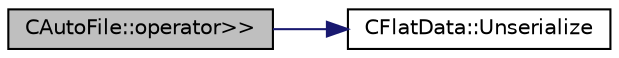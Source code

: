 digraph "CAutoFile::operator&gt;&gt;"
{
  edge [fontname="Helvetica",fontsize="10",labelfontname="Helvetica",labelfontsize="10"];
  node [fontname="Helvetica",fontsize="10",shape=record];
  rankdir="LR";
  Node30 [label="CAutoFile::operator\>\>",height=0.2,width=0.4,color="black", fillcolor="grey75", style="filled", fontcolor="black"];
  Node30 -> Node31 [color="midnightblue",fontsize="10",style="solid",fontname="Helvetica"];
  Node31 [label="CFlatData::Unserialize",height=0.2,width=0.4,color="black", fillcolor="white", style="filled",URL="$class_c_flat_data.html#a3da79327bf2937113de502182ee227b9"];
}
